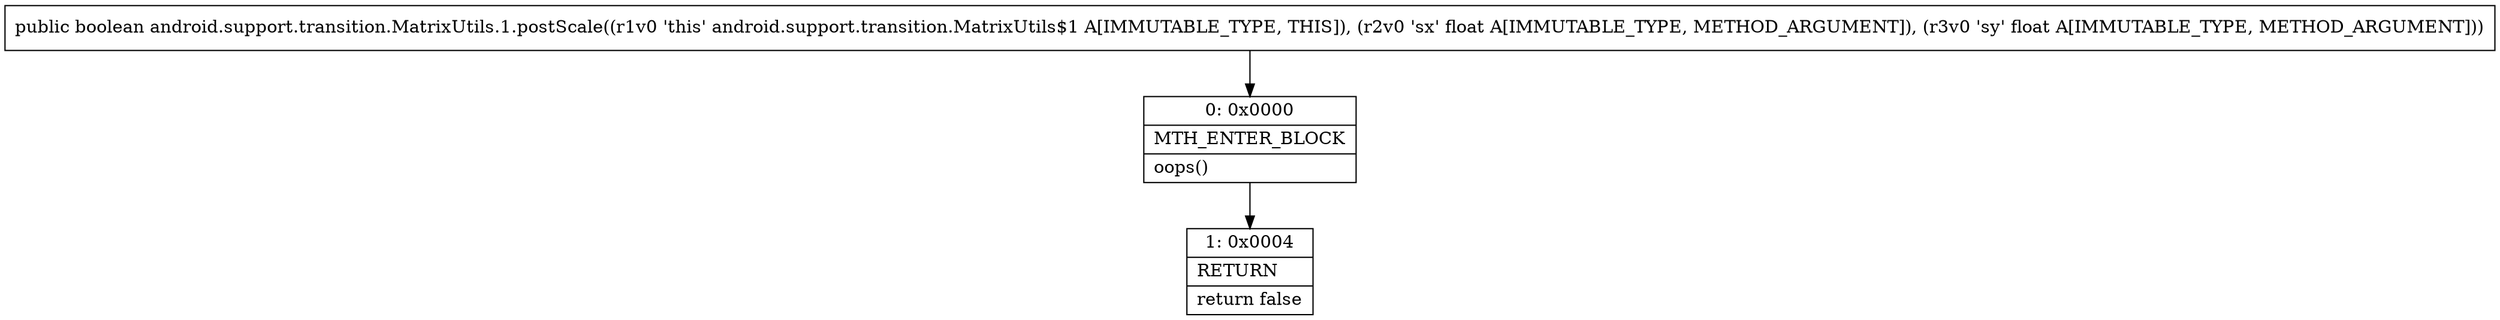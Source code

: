 digraph "CFG forandroid.support.transition.MatrixUtils.1.postScale(FF)Z" {
Node_0 [shape=record,label="{0\:\ 0x0000|MTH_ENTER_BLOCK\l|oops()\l}"];
Node_1 [shape=record,label="{1\:\ 0x0004|RETURN\l|return false\l}"];
MethodNode[shape=record,label="{public boolean android.support.transition.MatrixUtils.1.postScale((r1v0 'this' android.support.transition.MatrixUtils$1 A[IMMUTABLE_TYPE, THIS]), (r2v0 'sx' float A[IMMUTABLE_TYPE, METHOD_ARGUMENT]), (r3v0 'sy' float A[IMMUTABLE_TYPE, METHOD_ARGUMENT])) }"];
MethodNode -> Node_0;
Node_0 -> Node_1;
}


